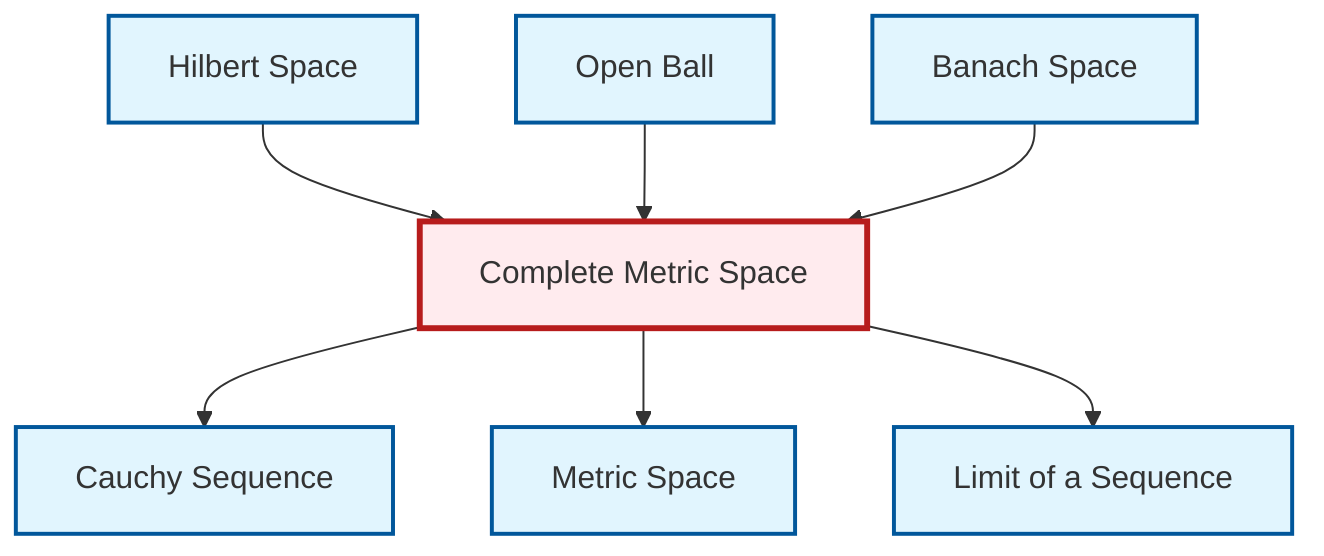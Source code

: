 graph TD
    classDef definition fill:#e1f5fe,stroke:#01579b,stroke-width:2px
    classDef theorem fill:#f3e5f5,stroke:#4a148c,stroke-width:2px
    classDef axiom fill:#fff3e0,stroke:#e65100,stroke-width:2px
    classDef example fill:#e8f5e9,stroke:#1b5e20,stroke-width:2px
    classDef current fill:#ffebee,stroke:#b71c1c,stroke-width:3px
    def-cauchy-sequence["Cauchy Sequence"]:::definition
    def-metric-space["Metric Space"]:::definition
    def-hilbert-space["Hilbert Space"]:::definition
    def-open-ball["Open Ball"]:::definition
    def-banach-space["Banach Space"]:::definition
    def-limit["Limit of a Sequence"]:::definition
    def-complete-metric-space["Complete Metric Space"]:::definition
    def-hilbert-space --> def-complete-metric-space
    def-complete-metric-space --> def-cauchy-sequence
    def-complete-metric-space --> def-metric-space
    def-open-ball --> def-complete-metric-space
    def-complete-metric-space --> def-limit
    def-banach-space --> def-complete-metric-space
    class def-complete-metric-space current